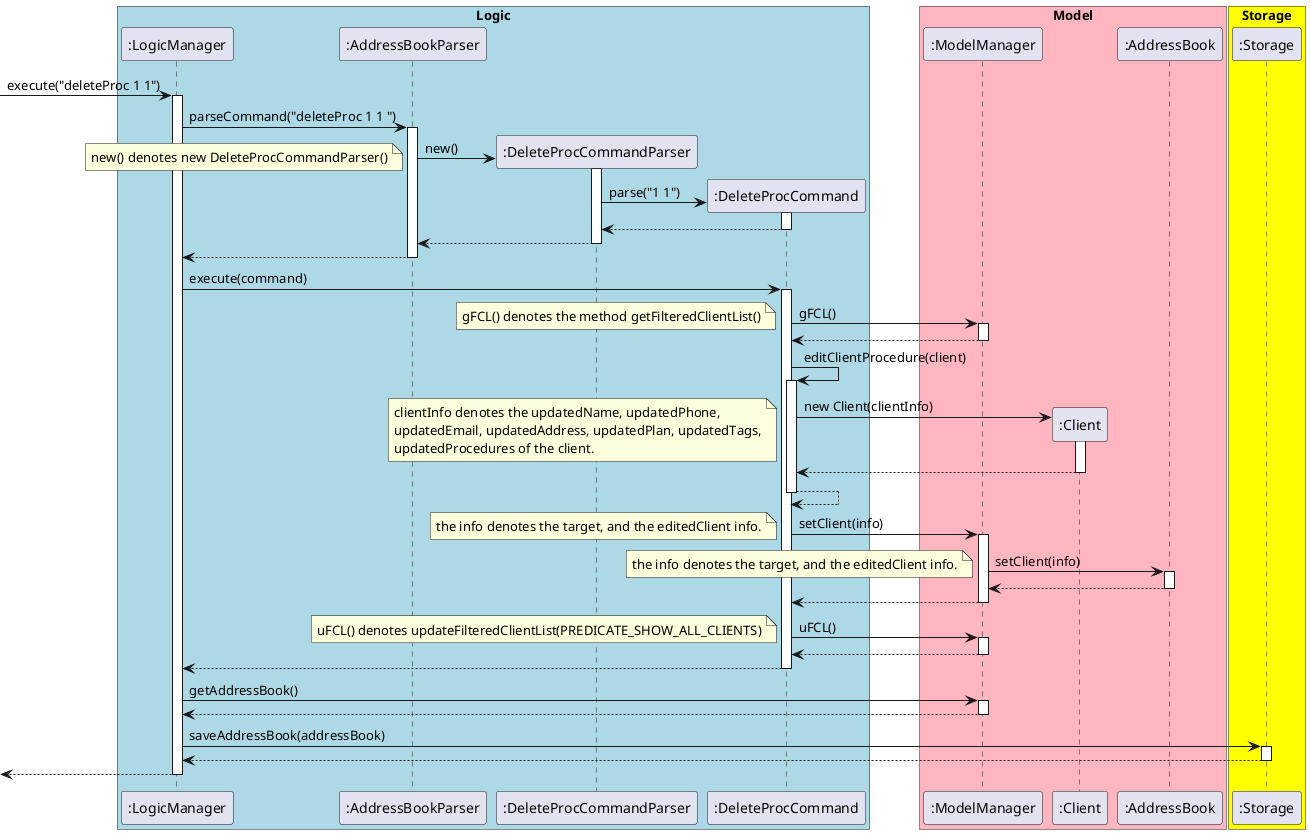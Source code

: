 -> ":UiManager" : start()
activate ":UiManager"
":UiManager" -> ":MainWindow" : fillInnerParts()
activate ":MainWindow"
":MainWindow" -> ":MainWindow" : executeCommand("deleteProc 1 1")
activate ":MainWindow"
":MainWindow"
@startuml

box "Logic" #LightBlue
-> ":LogicManager" : execute("deleteProc 1 1")
activate ":LogicManager"

":LogicManager" -> ":AddressBookParser" : parseCommand("deleteProc 1 1 ")
activate ":AddressBookParser"

create ":DeleteProcCommandParser"
":AddressBookParser" -> ":DeleteProcCommandParser" : new()
activate ":DeleteProcCommandParser"
note left
    new() denotes new DeleteProcCommandParser()
end note
create ":DeleteProcCommand"
":DeleteProcCommandParser" -> ":DeleteProcCommand" : parse("1 1")
activate ":DeleteProcCommand"

":DeleteProcCommand" --> ":DeleteProcCommandParser"
deactivate ":DeleteProcCommand"
":DeleteProcCommandParser" --> ":AddressBookParser"
deactivate ":DeleteProcCommandParser"
":AddressBookParser" --> ":LogicManager"
deactivate ":AddressBookParser"
endbox

box "Model" #lightPink
":LogicManager" -> ":DeleteProcCommand" : execute(command)
activate ":DeleteProcCommand"
":DeleteProcCommand" -> ":ModelManager" : gFCL()
activate ":ModelManager"
note left
    gFCL() denotes the method getFilteredClientList()
end note
":ModelManager" --> ":DeleteProcCommand"
deactivate ":ModelManager"
":DeleteProcCommand" -> ":DeleteProcCommand" : editClientProcedure(client)
activate ":DeleteProcCommand"
create ":Client"
":DeleteProcCommand" -> ":Client" : new Client(clientInfo)
activate ":Client"
note left
    clientInfo denotes the updatedName, updatedPhone,
    updatedEmail, updatedAddress, updatedPlan, updatedTags,
    updatedProcedures of the client.
end note
":Client" --> ":DeleteProcCommand"
deactivate ":Client"
":DeleteProcCommand" --> ":DeleteProcCommand"
deactivate ":DeleteProcCommand"

":DeleteProcCommand" -> ":ModelManager" : setClient(info)
note left
    the info denotes the target, and the editedClient info.
end note
activate ":ModelManager"
":ModelManager" -> ":AddressBook" : setClient(info)
note left
    the info denotes the target, and the editedClient info.
end note
activate ":AddressBook"
":AddressBook" --> ":ModelManager"
deactivate ":AddressBook"
":ModelManager" --> ":DeleteProcCommand"
deactivate ":ModelManager"
endbox

box "Storage" #Yellow
":DeleteProcCommand" -> ":ModelManager" : uFCL()
activate ":ModelManager"
note left
    uFCL() denotes updateFilteredClientList(PREDICATE_SHOW_ALL_CLIENTS)
end note
":ModelManager" --> ":DeleteProcCommand"
deactivate ":ModelManager"
":DeleteProcCommand" --> ":LogicManager"
deactivate ":DeleteProcCommand"

":LogicManager" -> ":ModelManager" : getAddressBook()
activate ":ModelManager"
":ModelManager" --> ":LogicManager"
deactivate ":ModelManager"

":LogicManager" -> ":Storage" : saveAddressBook(addressBook)
activate ":Storage"
":Storage" --> ":LogicManager"
deactivate ":Storage"

<-- ":LogicManager"
deactivate ":LogicManager"
endbox
@enduml
":MainWindow"
deactivate ":LogicManager"
":MainWindow" --> ":MainWindow"
deactivate ":MainWindow"
":MainWindow" --> ":UiManager"
deactivate ":MainWindow"
<-- ":UiManager"
deactivate ":UiManager"

@startuml
object firstObject
object "My Second Object" as o2
@enduml
